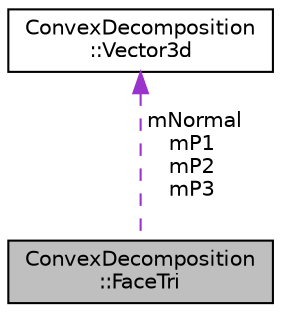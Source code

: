 digraph "ConvexDecomposition::FaceTri"
{
  edge [fontname="Helvetica",fontsize="10",labelfontname="Helvetica",labelfontsize="10"];
  node [fontname="Helvetica",fontsize="10",shape=record];
  Node1 [label="ConvexDecomposition\l::FaceTri",height=0.2,width=0.4,color="black", fillcolor="grey75", style="filled", fontcolor="black"];
  Node2 -> Node1 [dir="back",color="darkorchid3",fontsize="10",style="dashed",label=" mNormal\nmP1\nmP2\nmP3" ,fontname="Helvetica"];
  Node2 [label="ConvexDecomposition\l::Vector3d",height=0.2,width=0.4,color="black", fillcolor="white", style="filled",URL="$class_convex_decomposition_1_1_vector3d.html"];
}
